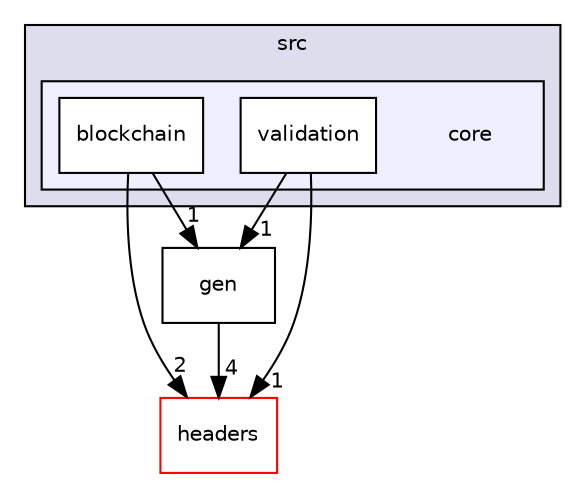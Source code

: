 digraph "/home/runner/work/PEPITAS-Cryptocurrency/PEPITAS-Cryptocurrency/tests/src/core" {
  compound=true
  node [ fontsize="10", fontname="Helvetica"];
  edge [ labelfontsize="10", labelfontname="Helvetica"];
  subgraph clusterdir_171063ca2b6d8df6d9147a9ad3041fe6 {
    graph [ bgcolor="#ddddee", pencolor="black", label="src" fontname="Helvetica", fontsize="10", URL="dir_171063ca2b6d8df6d9147a9ad3041fe6.html"]
  subgraph clusterdir_c1c76008abce15504ac03bb79b6895e1 {
    graph [ bgcolor="#eeeeff", pencolor="black", label="" URL="dir_c1c76008abce15504ac03bb79b6895e1.html"];
    dir_c1c76008abce15504ac03bb79b6895e1 [shape=plaintext label="core"];
    dir_b2e73625393081743c83752ee87da50b [shape=box label="blockchain" color="black" fillcolor="white" style="filled" URL="dir_b2e73625393081743c83752ee87da50b.html"];
    dir_5836d3bf4ac0cb339651b8829c293091 [shape=box label="validation" color="black" fillcolor="white" style="filled" URL="dir_5836d3bf4ac0cb339651b8829c293091.html"];
  }
  }
  dir_7f57b1e41c5acd0e859ae5f3a2b075a9 [shape=box label="headers" fillcolor="white" style="filled" color="red" URL="dir_7f57b1e41c5acd0e859ae5f3a2b075a9.html"];
  dir_9e9a42af15dafe18f435061f42ed1f77 [shape=box label="gen" URL="dir_9e9a42af15dafe18f435061f42ed1f77.html"];
  dir_b2e73625393081743c83752ee87da50b->dir_7f57b1e41c5acd0e859ae5f3a2b075a9 [headlabel="2", labeldistance=1.5 headhref="dir_000020_000000.html"];
  dir_b2e73625393081743c83752ee87da50b->dir_9e9a42af15dafe18f435061f42ed1f77 [headlabel="1", labeldistance=1.5 headhref="dir_000020_000017.html"];
  dir_5836d3bf4ac0cb339651b8829c293091->dir_7f57b1e41c5acd0e859ae5f3a2b075a9 [headlabel="1", labeldistance=1.5 headhref="dir_000021_000000.html"];
  dir_5836d3bf4ac0cb339651b8829c293091->dir_9e9a42af15dafe18f435061f42ed1f77 [headlabel="1", labeldistance=1.5 headhref="dir_000021_000017.html"];
  dir_9e9a42af15dafe18f435061f42ed1f77->dir_7f57b1e41c5acd0e859ae5f3a2b075a9 [headlabel="4", labeldistance=1.5 headhref="dir_000017_000000.html"];
}
